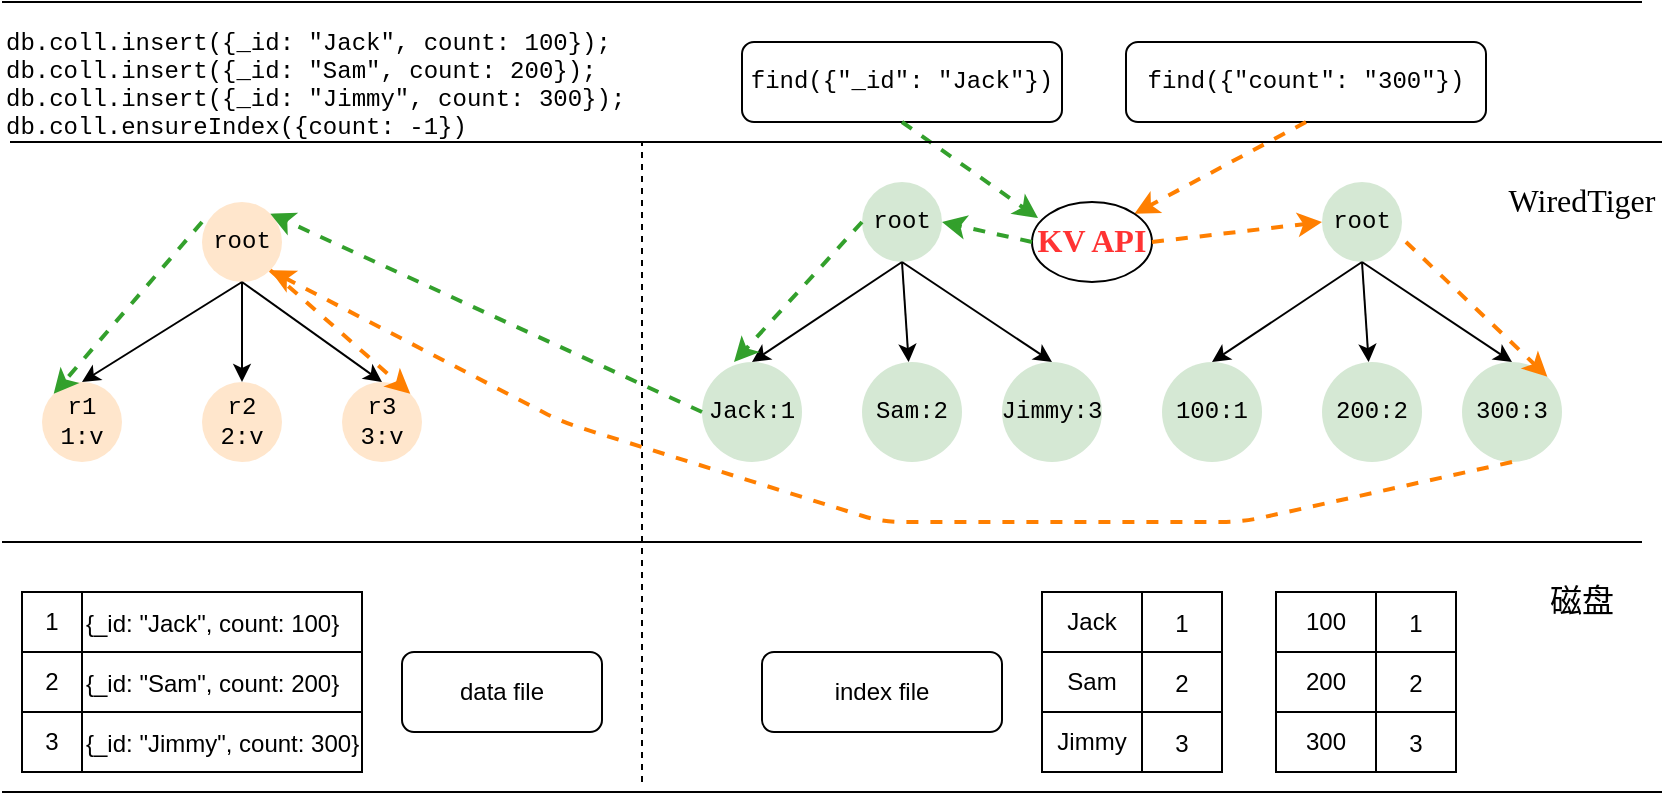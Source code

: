 <mxfile version="13.11.0" type="device"><diagram id="395ABGNF1avLQj6APKNZ" name="Page-1"><mxGraphModel dx="1422" dy="665" grid="1" gridSize="10" guides="1" tooltips="1" connect="1" arrows="1" fold="1" page="1" pageScale="1" pageWidth="827" pageHeight="1169" math="0" shadow="0"><root><mxCell id="0"/><mxCell id="1" parent="0"/><mxCell id="tKkNHw77OcNnBO07zTGQ-2" value="" style="endArrow=none;html=1;" edge="1" parent="1"><mxGeometry width="50" height="50" relative="1" as="geometry"><mxPoint y="510" as="sourcePoint"/><mxPoint x="820" y="510" as="targetPoint"/></mxGeometry></mxCell><mxCell id="tKkNHw77OcNnBO07zTGQ-3" value="" style="endArrow=none;html=1;" edge="1" parent="1"><mxGeometry width="50" height="50" relative="1" as="geometry"><mxPoint y="240" as="sourcePoint"/><mxPoint x="820" y="240" as="targetPoint"/></mxGeometry></mxCell><mxCell id="tKkNHw77OcNnBO07zTGQ-4" value="" style="endArrow=none;html=1;" edge="1" parent="1"><mxGeometry width="50" height="50" relative="1" as="geometry"><mxPoint y="635" as="sourcePoint"/><mxPoint x="830" y="635" as="targetPoint"/></mxGeometry></mxCell><mxCell id="tKkNHw77OcNnBO07zTGQ-5" value="index file" style="rounded=1;whiteSpace=wrap;html=1;" vertex="1" parent="1"><mxGeometry x="380" y="565" width="120" height="40" as="geometry"/></mxCell><mxCell id="tKkNHw77OcNnBO07zTGQ-6" value="data file" style="rounded=1;whiteSpace=wrap;html=1;" vertex="1" parent="1"><mxGeometry x="200" y="565" width="100" height="40" as="geometry"/></mxCell><mxCell id="tKkNHw77OcNnBO07zTGQ-7" value="db.coll.insert({_id: &quot;Jack&quot;, count: 100});&#10;db.coll.insert({_id: &quot;Sam&quot;, count: 200});&#10;db.coll.insert({_id: &quot;Jimmy&quot;, count: 300});&#10;db.coll.ensureIndex({count: -1})" style="text;strokeColor=none;fillColor=none;align=left;verticalAlign=middle;rounded=0;fontFamily=Courier New;" vertex="1" parent="1"><mxGeometry y="240" width="310" height="80" as="geometry"/></mxCell><mxCell id="tKkNHw77OcNnBO07zTGQ-9" value="{_id: &quot;Jack&quot;, count: 100}" style="rounded=0;align=left;" vertex="1" parent="1"><mxGeometry x="40" y="535" width="140" height="30" as="geometry"/></mxCell><mxCell id="tKkNHw77OcNnBO07zTGQ-10" value="{_id: &quot;Sam&quot;, count: 200}" style="rounded=0;align=left;" vertex="1" parent="1"><mxGeometry x="40" y="565" width="140" height="30" as="geometry"/></mxCell><mxCell id="tKkNHw77OcNnBO07zTGQ-11" value="{_id: &quot;Jimmy&quot;, count: 300}" style="rounded=0;align=left;" vertex="1" parent="1"><mxGeometry x="40" y="595" width="140" height="30" as="geometry"/></mxCell><mxCell id="tKkNHw77OcNnBO07zTGQ-12" value="" style="rounded=0;whiteSpace=wrap;html=1;align=left;" vertex="1" parent="1"><mxGeometry x="10" y="535" width="30" height="90" as="geometry"/></mxCell><mxCell id="tKkNHw77OcNnBO07zTGQ-13" value="1" style="rounded=0;whiteSpace=wrap;html=1;align=center;" vertex="1" parent="1"><mxGeometry x="10" y="535" width="30" height="30" as="geometry"/></mxCell><mxCell id="tKkNHw77OcNnBO07zTGQ-14" value="2" style="rounded=0;whiteSpace=wrap;html=1;align=center;" vertex="1" parent="1"><mxGeometry x="10" y="565" width="30" height="30" as="geometry"/></mxCell><mxCell id="tKkNHw77OcNnBO07zTGQ-15" value="3" style="rounded=0;whiteSpace=wrap;html=1;align=center;" vertex="1" parent="1"><mxGeometry x="10" y="595" width="30" height="30" as="geometry"/></mxCell><mxCell id="tKkNHw77OcNnBO07zTGQ-16" value="1" style="rounded=0;align=center;" vertex="1" parent="1"><mxGeometry x="570" y="535" width="40" height="30" as="geometry"/></mxCell><mxCell id="tKkNHw77OcNnBO07zTGQ-17" value="2" style="rounded=0;align=center;" vertex="1" parent="1"><mxGeometry x="570" y="565" width="40" height="30" as="geometry"/></mxCell><mxCell id="tKkNHw77OcNnBO07zTGQ-18" value="3" style="rounded=0;align=center;" vertex="1" parent="1"><mxGeometry x="570" y="595" width="40" height="30" as="geometry"/></mxCell><mxCell id="tKkNHw77OcNnBO07zTGQ-19" value="" style="rounded=0;whiteSpace=wrap;html=1;align=center;" vertex="1" parent="1"><mxGeometry x="520" y="535" width="30" height="90" as="geometry"/></mxCell><mxCell id="tKkNHw77OcNnBO07zTGQ-20" value="Jack" style="rounded=0;whiteSpace=wrap;html=1;align=center;" vertex="1" parent="1"><mxGeometry x="520" y="535" width="50" height="30" as="geometry"/></mxCell><mxCell id="tKkNHw77OcNnBO07zTGQ-21" value="Sam" style="rounded=0;whiteSpace=wrap;html=1;align=center;" vertex="1" parent="1"><mxGeometry x="520" y="565" width="50" height="30" as="geometry"/></mxCell><mxCell id="tKkNHw77OcNnBO07zTGQ-22" value="Jimmy" style="rounded=0;whiteSpace=wrap;html=1;align=center;" vertex="1" parent="1"><mxGeometry x="520" y="595" width="50" height="30" as="geometry"/></mxCell><mxCell id="tKkNHw77OcNnBO07zTGQ-23" value="1" style="rounded=0;align=center;" vertex="1" parent="1"><mxGeometry x="687" y="535" width="40" height="30" as="geometry"/></mxCell><mxCell id="tKkNHw77OcNnBO07zTGQ-24" value="2" style="rounded=0;align=center;" vertex="1" parent="1"><mxGeometry x="687" y="565" width="40" height="30" as="geometry"/></mxCell><mxCell id="tKkNHw77OcNnBO07zTGQ-25" value="3" style="rounded=0;align=center;" vertex="1" parent="1"><mxGeometry x="687" y="595" width="40" height="30" as="geometry"/></mxCell><mxCell id="tKkNHw77OcNnBO07zTGQ-26" value="" style="rounded=0;whiteSpace=wrap;html=1;align=center;" vertex="1" parent="1"><mxGeometry x="637" y="535" width="30" height="90" as="geometry"/></mxCell><mxCell id="tKkNHw77OcNnBO07zTGQ-27" value="100" style="rounded=0;whiteSpace=wrap;html=1;align=center;" vertex="1" parent="1"><mxGeometry x="637" y="535" width="50" height="30" as="geometry"/></mxCell><mxCell id="tKkNHw77OcNnBO07zTGQ-28" value="200" style="rounded=0;whiteSpace=wrap;html=1;align=center;" vertex="1" parent="1"><mxGeometry x="637" y="565" width="50" height="30" as="geometry"/></mxCell><mxCell id="tKkNHw77OcNnBO07zTGQ-29" value="300" style="rounded=0;whiteSpace=wrap;html=1;align=center;" vertex="1" parent="1"><mxGeometry x="637" y="595" width="50" height="30" as="geometry"/></mxCell><mxCell id="tKkNHw77OcNnBO07zTGQ-32" value="root" style="ellipse;whiteSpace=wrap;html=1;aspect=fixed;fontFamily=Courier New;align=center;fillColor=#ffe6cc;strokeColor=none;" vertex="1" parent="1"><mxGeometry x="100" y="340" width="40" height="40" as="geometry"/></mxCell><mxCell id="tKkNHw77OcNnBO07zTGQ-33" value="r1&lt;br&gt;1:v" style="ellipse;whiteSpace=wrap;html=1;aspect=fixed;fontFamily=Courier New;align=center;fillColor=#ffe6cc;strokeColor=none;" vertex="1" parent="1"><mxGeometry x="20" y="430" width="40" height="40" as="geometry"/></mxCell><mxCell id="tKkNHw77OcNnBO07zTGQ-34" value="r2&lt;br&gt;2:v" style="ellipse;whiteSpace=wrap;html=1;aspect=fixed;fontFamily=Courier New;align=center;fillColor=#ffe6cc;strokeColor=none;" vertex="1" parent="1"><mxGeometry x="100" y="430" width="40" height="40" as="geometry"/></mxCell><mxCell id="tKkNHw77OcNnBO07zTGQ-35" value="r3&lt;br&gt;3:v" style="ellipse;whiteSpace=wrap;html=1;aspect=fixed;fontFamily=Courier New;align=center;fillColor=#ffe6cc;strokeColor=none;" vertex="1" parent="1"><mxGeometry x="170" y="430" width="40" height="40" as="geometry"/></mxCell><mxCell id="tKkNHw77OcNnBO07zTGQ-36" value="" style="endArrow=classic;html=1;fontFamily=Courier New;exitX=0.5;exitY=1;exitDx=0;exitDy=0;entryX=0.5;entryY=0;entryDx=0;entryDy=0;" edge="1" parent="1" source="tKkNHw77OcNnBO07zTGQ-32" target="tKkNHw77OcNnBO07zTGQ-33"><mxGeometry width="50" height="50" relative="1" as="geometry"><mxPoint x="390" y="480" as="sourcePoint"/><mxPoint x="440" y="430" as="targetPoint"/></mxGeometry></mxCell><mxCell id="tKkNHw77OcNnBO07zTGQ-37" value="" style="endArrow=classic;html=1;fontFamily=Courier New;" edge="1" parent="1" target="tKkNHw77OcNnBO07zTGQ-34"><mxGeometry width="50" height="50" relative="1" as="geometry"><mxPoint x="120" y="380" as="sourcePoint"/><mxPoint x="50" y="440" as="targetPoint"/></mxGeometry></mxCell><mxCell id="tKkNHw77OcNnBO07zTGQ-38" value="" style="endArrow=classic;html=1;fontFamily=Courier New;exitX=0.5;exitY=1;exitDx=0;exitDy=0;entryX=0.5;entryY=0;entryDx=0;entryDy=0;" edge="1" parent="1" source="tKkNHw77OcNnBO07zTGQ-32" target="tKkNHw77OcNnBO07zTGQ-35"><mxGeometry width="50" height="50" relative="1" as="geometry"><mxPoint x="130" y="390" as="sourcePoint"/><mxPoint x="130" y="440" as="targetPoint"/></mxGeometry></mxCell><mxCell id="tKkNHw77OcNnBO07zTGQ-39" value="root" style="ellipse;whiteSpace=wrap;html=1;aspect=fixed;fontFamily=Courier New;align=center;fillColor=#d5e8d4;strokeColor=none;" vertex="1" parent="1"><mxGeometry x="430" y="330" width="40" height="40" as="geometry"/></mxCell><mxCell id="tKkNHw77OcNnBO07zTGQ-40" value="Jack:1" style="ellipse;whiteSpace=wrap;html=1;aspect=fixed;fontFamily=Courier New;align=center;fillColor=#d5e8d4;strokeColor=none;" vertex="1" parent="1"><mxGeometry x="350" y="420" width="50" height="50" as="geometry"/></mxCell><mxCell id="tKkNHw77OcNnBO07zTGQ-41" value="Sam:2" style="ellipse;whiteSpace=wrap;html=1;aspect=fixed;fontFamily=Courier New;align=center;fillColor=#d5e8d4;strokeColor=none;" vertex="1" parent="1"><mxGeometry x="430" y="420" width="50" height="50" as="geometry"/></mxCell><mxCell id="tKkNHw77OcNnBO07zTGQ-42" value="Jimmy:3" style="ellipse;whiteSpace=wrap;html=1;aspect=fixed;fontFamily=Courier New;align=center;fillColor=#d5e8d4;strokeColor=none;" vertex="1" parent="1"><mxGeometry x="500" y="420" width="50" height="50" as="geometry"/></mxCell><mxCell id="tKkNHw77OcNnBO07zTGQ-43" value="" style="endArrow=classic;html=1;fontFamily=Courier New;exitX=0.5;exitY=1;exitDx=0;exitDy=0;entryX=0.5;entryY=0;entryDx=0;entryDy=0;" edge="1" parent="1" source="tKkNHw77OcNnBO07zTGQ-39" target="tKkNHw77OcNnBO07zTGQ-40"><mxGeometry width="50" height="50" relative="1" as="geometry"><mxPoint x="720" y="470" as="sourcePoint"/><mxPoint x="770" y="420" as="targetPoint"/></mxGeometry></mxCell><mxCell id="tKkNHw77OcNnBO07zTGQ-44" value="" style="endArrow=classic;html=1;fontFamily=Courier New;" edge="1" parent="1" target="tKkNHw77OcNnBO07zTGQ-41"><mxGeometry width="50" height="50" relative="1" as="geometry"><mxPoint x="450" y="370" as="sourcePoint"/><mxPoint x="380" y="430" as="targetPoint"/></mxGeometry></mxCell><mxCell id="tKkNHw77OcNnBO07zTGQ-45" value="" style="endArrow=classic;html=1;fontFamily=Courier New;exitX=0.5;exitY=1;exitDx=0;exitDy=0;entryX=0.5;entryY=0;entryDx=0;entryDy=0;" edge="1" parent="1" source="tKkNHw77OcNnBO07zTGQ-39" target="tKkNHw77OcNnBO07zTGQ-42"><mxGeometry width="50" height="50" relative="1" as="geometry"><mxPoint x="460" y="380" as="sourcePoint"/><mxPoint x="460" y="430" as="targetPoint"/></mxGeometry></mxCell><mxCell id="tKkNHw77OcNnBO07zTGQ-46" value="root" style="ellipse;whiteSpace=wrap;html=1;aspect=fixed;fontFamily=Courier New;align=center;fillColor=#d5e8d4;strokeColor=none;" vertex="1" parent="1"><mxGeometry x="660" y="330" width="40" height="40" as="geometry"/></mxCell><mxCell id="tKkNHw77OcNnBO07zTGQ-47" value="100:1" style="ellipse;whiteSpace=wrap;html=1;aspect=fixed;fontFamily=Courier New;align=center;fillColor=#d5e8d4;strokeColor=none;" vertex="1" parent="1"><mxGeometry x="580" y="420" width="50" height="50" as="geometry"/></mxCell><mxCell id="tKkNHw77OcNnBO07zTGQ-48" value="200:2" style="ellipse;whiteSpace=wrap;html=1;aspect=fixed;fontFamily=Courier New;align=center;fillColor=#d5e8d4;strokeColor=none;" vertex="1" parent="1"><mxGeometry x="660" y="420" width="50" height="50" as="geometry"/></mxCell><mxCell id="tKkNHw77OcNnBO07zTGQ-49" value="300:3" style="ellipse;whiteSpace=wrap;html=1;aspect=fixed;fontFamily=Courier New;align=center;fillColor=#d5e8d4;strokeColor=none;" vertex="1" parent="1"><mxGeometry x="730" y="420" width="50" height="50" as="geometry"/></mxCell><mxCell id="tKkNHw77OcNnBO07zTGQ-50" value="" style="endArrow=classic;html=1;fontFamily=Courier New;exitX=0.5;exitY=1;exitDx=0;exitDy=0;entryX=0.5;entryY=0;entryDx=0;entryDy=0;" edge="1" parent="1" source="tKkNHw77OcNnBO07zTGQ-46" target="tKkNHw77OcNnBO07zTGQ-47"><mxGeometry width="50" height="50" relative="1" as="geometry"><mxPoint x="950" y="470" as="sourcePoint"/><mxPoint x="1000" y="420" as="targetPoint"/></mxGeometry></mxCell><mxCell id="tKkNHw77OcNnBO07zTGQ-51" value="" style="endArrow=classic;html=1;fontFamily=Courier New;" edge="1" parent="1" target="tKkNHw77OcNnBO07zTGQ-48"><mxGeometry width="50" height="50" relative="1" as="geometry"><mxPoint x="680" y="370" as="sourcePoint"/><mxPoint x="610" y="430" as="targetPoint"/></mxGeometry></mxCell><mxCell id="tKkNHw77OcNnBO07zTGQ-52" value="" style="endArrow=classic;html=1;fontFamily=Courier New;exitX=0.5;exitY=1;exitDx=0;exitDy=0;entryX=0.5;entryY=0;entryDx=0;entryDy=0;" edge="1" parent="1" source="tKkNHw77OcNnBO07zTGQ-46" target="tKkNHw77OcNnBO07zTGQ-49"><mxGeometry width="50" height="50" relative="1" as="geometry"><mxPoint x="690" y="380" as="sourcePoint"/><mxPoint x="690" y="430" as="targetPoint"/></mxGeometry></mxCell><mxCell id="tKkNHw77OcNnBO07zTGQ-53" value="" style="endArrow=none;html=1;fontFamily=Courier New;dashed=1;" edge="1" parent="1"><mxGeometry width="50" height="50" relative="1" as="geometry"><mxPoint x="320" y="630" as="sourcePoint"/><mxPoint x="320" y="310" as="targetPoint"/></mxGeometry></mxCell><mxCell id="tKkNHw77OcNnBO07zTGQ-54" value="find({&quot;_id&quot;: &quot;Jack&quot;})" style="rounded=1;whiteSpace=wrap;html=1;fontFamily=Courier New;align=center;" vertex="1" parent="1"><mxGeometry x="370" y="260" width="160" height="40" as="geometry"/></mxCell><mxCell id="tKkNHw77OcNnBO07zTGQ-56" value="" style="endArrow=classic;html=1;dashed=1;fontFamily=Courier New;exitX=0.5;exitY=1;exitDx=0;exitDy=0;strokeColor=#33A02C;strokeWidth=2;entryX=0.05;entryY=0.2;entryDx=0;entryDy=0;entryPerimeter=0;" edge="1" parent="1" source="tKkNHw77OcNnBO07zTGQ-54" target="tKkNHw77OcNnBO07zTGQ-81"><mxGeometry width="50" height="50" relative="1" as="geometry"><mxPoint x="490" y="290" as="sourcePoint"/><mxPoint x="520" y="340" as="targetPoint"/></mxGeometry></mxCell><mxCell id="tKkNHw77OcNnBO07zTGQ-57" value="" style="endArrow=classic;html=1;dashed=1;fontFamily=Courier New;entryX=0.32;entryY=0;entryDx=0;entryDy=0;strokeColor=#33A02C;strokeWidth=2;entryPerimeter=0;exitX=0;exitY=0.5;exitDx=0;exitDy=0;" edge="1" parent="1" source="tKkNHw77OcNnBO07zTGQ-39" target="tKkNHw77OcNnBO07zTGQ-40"><mxGeometry width="50" height="50" relative="1" as="geometry"><mxPoint x="380" y="340" as="sourcePoint"/><mxPoint x="460" y="340" as="targetPoint"/></mxGeometry></mxCell><mxCell id="tKkNHw77OcNnBO07zTGQ-58" value="" style="endArrow=classic;html=1;dashed=1;fontFamily=Courier New;entryX=1;entryY=0;entryDx=0;entryDy=0;strokeColor=#33A02C;strokeWidth=2;exitX=0;exitY=0.5;exitDx=0;exitDy=0;" edge="1" parent="1" source="tKkNHw77OcNnBO07zTGQ-40" target="tKkNHw77OcNnBO07zTGQ-32"><mxGeometry width="50" height="50" relative="1" as="geometry"><mxPoint x="440" y="360" as="sourcePoint"/><mxPoint x="376" y="430" as="targetPoint"/><Array as="points"/></mxGeometry></mxCell><mxCell id="tKkNHw77OcNnBO07zTGQ-59" value="" style="endArrow=classic;html=1;dashed=1;fontFamily=Courier New;strokeColor=#33A02C;strokeWidth=2;exitX=0;exitY=0.25;exitDx=0;exitDy=0;exitPerimeter=0;entryX=0;entryY=0;entryDx=0;entryDy=0;" edge="1" parent="1" source="tKkNHw77OcNnBO07zTGQ-32" target="tKkNHw77OcNnBO07zTGQ-33"><mxGeometry width="50" height="50" relative="1" as="geometry"><mxPoint x="90" y="280" as="sourcePoint"/><mxPoint x="20" y="420" as="targetPoint"/><Array as="points"/></mxGeometry></mxCell><mxCell id="tKkNHw77OcNnBO07zTGQ-60" value="find({&quot;count&quot;: &quot;300&quot;})" style="rounded=1;whiteSpace=wrap;html=1;fontFamily=Courier New;align=center;" vertex="1" parent="1"><mxGeometry x="562" y="260" width="180" height="40" as="geometry"/></mxCell><mxCell id="tKkNHw77OcNnBO07zTGQ-61" value="" style="endArrow=classic;html=1;dashed=1;fontFamily=Courier New;exitX=0.5;exitY=1;exitDx=0;exitDy=0;strokeWidth=2;strokeColor=#FF7F00;entryX=1;entryY=0;entryDx=0;entryDy=0;" edge="1" parent="1" source="tKkNHw77OcNnBO07zTGQ-60" target="tKkNHw77OcNnBO07zTGQ-81"><mxGeometry width="50" height="50" relative="1" as="geometry"><mxPoint x="410" y="170" as="sourcePoint"/><mxPoint x="550" y="340" as="targetPoint"/></mxGeometry></mxCell><mxCell id="tKkNHw77OcNnBO07zTGQ-62" value="" style="endArrow=classic;html=1;dashed=1;fontFamily=Courier New;entryX=1;entryY=0;entryDx=0;entryDy=0;strokeWidth=2;exitX=1.05;exitY=0.75;exitDx=0;exitDy=0;exitPerimeter=0;strokeColor=#FF7F00;" edge="1" parent="1" source="tKkNHw77OcNnBO07zTGQ-46" target="tKkNHw77OcNnBO07zTGQ-49"><mxGeometry width="50" height="50" relative="1" as="geometry"><mxPoint x="820" y="260" as="sourcePoint"/><mxPoint x="690" y="340" as="targetPoint"/></mxGeometry></mxCell><mxCell id="tKkNHw77OcNnBO07zTGQ-63" value="" style="endArrow=classic;html=1;dashed=1;fontFamily=Courier New;strokeWidth=2;exitX=0.5;exitY=1;exitDx=0;exitDy=0;entryX=1;entryY=1;entryDx=0;entryDy=0;strokeColor=#FF7F00;" edge="1" parent="1" source="tKkNHw77OcNnBO07zTGQ-49" target="tKkNHw77OcNnBO07zTGQ-32"><mxGeometry width="50" height="50" relative="1" as="geometry"><mxPoint x="900" y="400" as="sourcePoint"/><mxPoint x="783" y="490" as="targetPoint"/><Array as="points"><mxPoint x="620" y="500"/><mxPoint x="440" y="500"/><mxPoint x="280" y="450"/></Array></mxGeometry></mxCell><mxCell id="tKkNHw77OcNnBO07zTGQ-64" value="" style="endArrow=classic;html=1;dashed=1;fontFamily=Courier New;entryX=1;entryY=0;entryDx=0;entryDy=0;strokeWidth=2;exitX=1;exitY=1;exitDx=0;exitDy=0;strokeColor=#FF7F00;" edge="1" parent="1" source="tKkNHw77OcNnBO07zTGQ-32" target="tKkNHw77OcNnBO07zTGQ-35"><mxGeometry width="50" height="50" relative="1" as="geometry"><mxPoint x="440" y="360" as="sourcePoint"/><mxPoint x="376" y="430" as="targetPoint"/></mxGeometry></mxCell><mxCell id="tKkNHw77OcNnBO07zTGQ-68" value="&lt;font face=&quot;ZCOOL KuaiLe&quot; data-font-src=&quot;https://fonts.googleapis.com/css?family=ZCOOL+KuaiLe&quot; style=&quot;font-size: 16px;&quot;&gt;磁盘&lt;/font&gt;" style="text;html=1;strokeColor=none;fillColor=none;align=center;verticalAlign=middle;whiteSpace=wrap;rounded=0;fontFamily=Courier New;fontSize=16;" vertex="1" parent="1"><mxGeometry x="770" y="530" width="40" height="20" as="geometry"/></mxCell><mxCell id="tKkNHw77OcNnBO07zTGQ-69" value="&lt;font face=&quot;Comic Sans MS&quot; style=&quot;font-size: 16px;&quot;&gt;WiredTiger&lt;/font&gt;" style="text;html=1;strokeColor=none;fillColor=none;align=center;verticalAlign=middle;whiteSpace=wrap;rounded=0;fontFamily=Courier New;fontSize=16;" vertex="1" parent="1"><mxGeometry x="760" y="330" width="60" height="20" as="geometry"/></mxCell><mxCell id="tKkNHw77OcNnBO07zTGQ-75" value="" style="endArrow=none;html=1;" edge="1" parent="1"><mxGeometry width="50" height="50" relative="1" as="geometry"><mxPoint x="4" y="310" as="sourcePoint"/><mxPoint x="830" y="310" as="targetPoint"/></mxGeometry></mxCell><mxCell id="tKkNHw77OcNnBO07zTGQ-81" value="&lt;font face=&quot;Comic Sans MS&quot; color=&quot;#ff3333&quot;&gt;&lt;b&gt;KV API&lt;/b&gt;&lt;/font&gt;" style="ellipse;whiteSpace=wrap;html=1;fillColor=none;fontFamily=Courier New;fontSize=16;align=center;" vertex="1" parent="1"><mxGeometry x="515" y="340" width="60" height="40" as="geometry"/></mxCell><mxCell id="tKkNHw77OcNnBO07zTGQ-82" value="" style="endArrow=classic;html=1;dashed=1;fontFamily=Courier New;exitX=1;exitY=0.5;exitDx=0;exitDy=0;strokeWidth=2;strokeColor=#FF7F00;entryX=0;entryY=0.5;entryDx=0;entryDy=0;" edge="1" parent="1" source="tKkNHw77OcNnBO07zTGQ-81" target="tKkNHw77OcNnBO07zTGQ-46"><mxGeometry width="50" height="50" relative="1" as="geometry"><mxPoint x="662" y="270" as="sourcePoint"/><mxPoint x="576.213" y="355.858" as="targetPoint"/></mxGeometry></mxCell><mxCell id="tKkNHw77OcNnBO07zTGQ-83" value="" style="endArrow=classic;html=1;dashed=1;fontFamily=Courier New;strokeColor=#33A02C;strokeWidth=2;entryX=1;entryY=0.5;entryDx=0;entryDy=0;exitX=0;exitY=0.5;exitDx=0;exitDy=0;" edge="1" parent="1" source="tKkNHw77OcNnBO07zTGQ-81" target="tKkNHw77OcNnBO07zTGQ-39"><mxGeometry width="50" height="50" relative="1" as="geometry"><mxPoint x="800" y="280" as="sourcePoint"/><mxPoint x="528" y="358" as="targetPoint"/></mxGeometry></mxCell></root></mxGraphModel></diagram></mxfile>